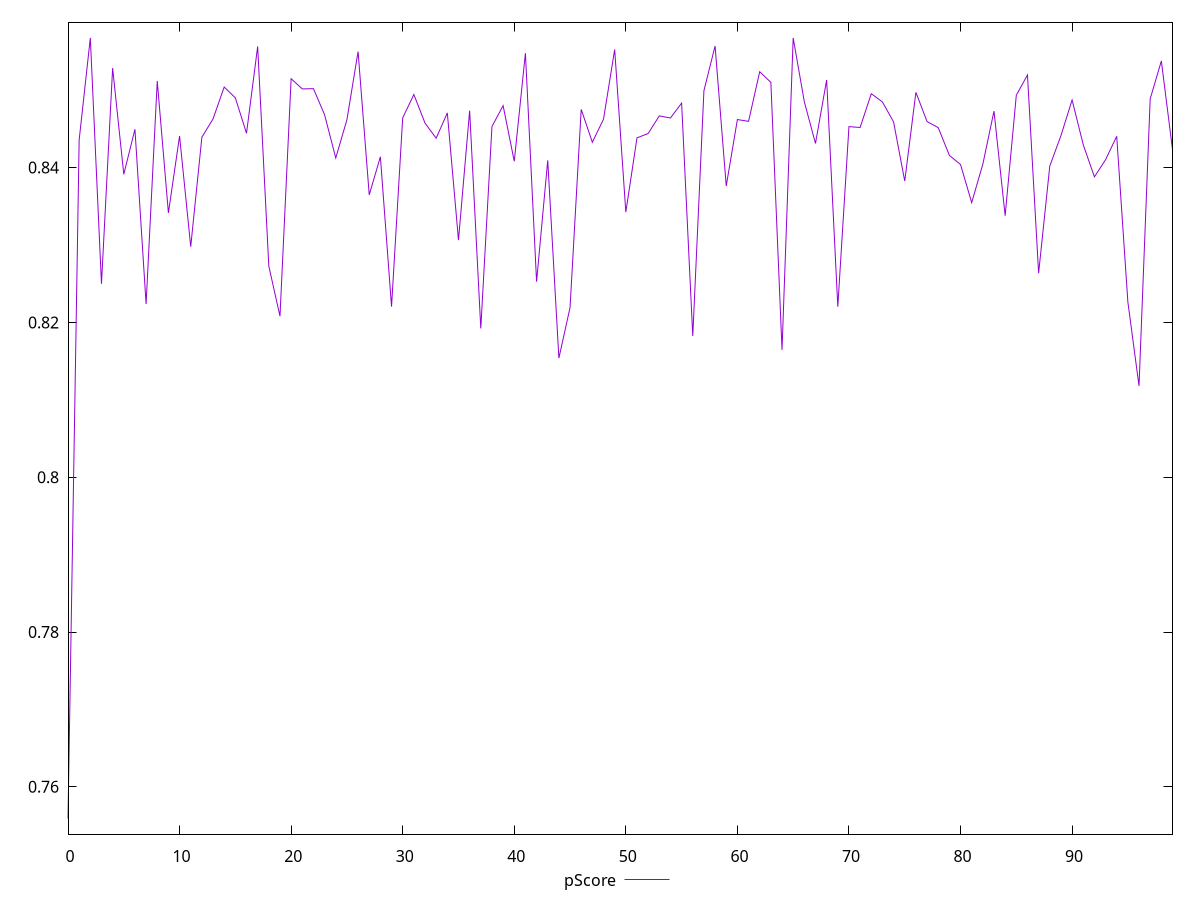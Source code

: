 reset

$pScore <<EOF
0 0.7559078533431953
1 0.8435725336645241
2 0.8567445197657015
3 0.8249860857787266
4 0.8528474401918609
5 0.8391332981811603
6 0.8449470852150409
7 0.8223669954135004
8 0.851182184093708
9 0.8341426712625666
10 0.8440769998433544
11 0.8297773495073906
12 0.843924790502877
13 0.8462864645672037
14 0.8504022680461512
15 0.8490043833906968
16 0.8444242944504299
17 0.8556415913123901
18 0.8272643445215129
19 0.8207960067167068
20 0.8514766757108734
21 0.8501594592322137
22 0.8501928529991267
23 0.8468126298752213
24 0.8412336212583205
25 0.8461754995059367
26 0.854982079975068
27 0.8364720924561493
28 0.8413959067026132
29 0.8220348845890391
30 0.8464180593251388
31 0.8494355911483897
32 0.8457428778388026
33 0.8437917617525851
34 0.8470602192544692
35 0.8306287362375573
36 0.8473565480225185
37 0.8192165753631468
38 0.8452968400830808
39 0.8480005081032171
40 0.840805254011658
41 0.8547770448270098
42 0.8252594944042315
43 0.8409336464340824
44 0.8153814059911663
45 0.8219174887026548
46 0.8475153295166399
47 0.8432693036019421
48 0.8462482036057741
49 0.8552493067394671
50 0.8342428910662885
51 0.8438348269341047
52 0.8443989470326189
53 0.8466757900150081
54 0.8464019944300019
55 0.8483274962115597
56 0.8182336245440881
57 0.8499324696910896
58 0.8557068125267864
59 0.8376203164208433
60 0.8462022864878533
61 0.8459703390406663
62 0.8523816662938225
63 0.8510049434380997
64 0.8164544253422972
65 0.8567482587391613
66 0.8484973801426787
67 0.8431160802868647
68 0.8513139339112291
69 0.822023704914201
70 0.8452891726736601
71 0.8451779818563723
72 0.8495389611664466
73 0.8484752910585451
74 0.8458929987652197
75 0.8382557097124339
76 0.8497160051605044
77 0.8459420078829007
78 0.8451572745956626
79 0.841574362118541
80 0.8403904707306324
81 0.8354730546309408
82 0.8404400143253237
83 0.847293937043609
84 0.8337768764392741
85 0.8493382808451345
86 0.8519577480590302
87 0.826353547739644
88 0.8401868285532095
89 0.8441200405730737
90 0.8487281113161897
91 0.8429535668530562
92 0.8387979644827711
93 0.8410102028011042
94 0.8440347241016033
95 0.8226223528308956
96 0.8117950389285316
97 0.8488704535240276
98 0.8537677447616896
99 0.8423400161924302
EOF

set key outside below
set xrange [0:99]
set yrange [0.7538910452352761:0.8587650668470805]
set trange [0.7538910452352761:0.8587650668470805]
set terminal svg size 640, 500 enhanced background rgb 'white'
set output "reports/report_00032_2021-02-25T10-28-15.087Z/mainthread-work-breakdown/samples/astro/pScore/values.svg"

plot $pScore title "pScore" with line

reset
